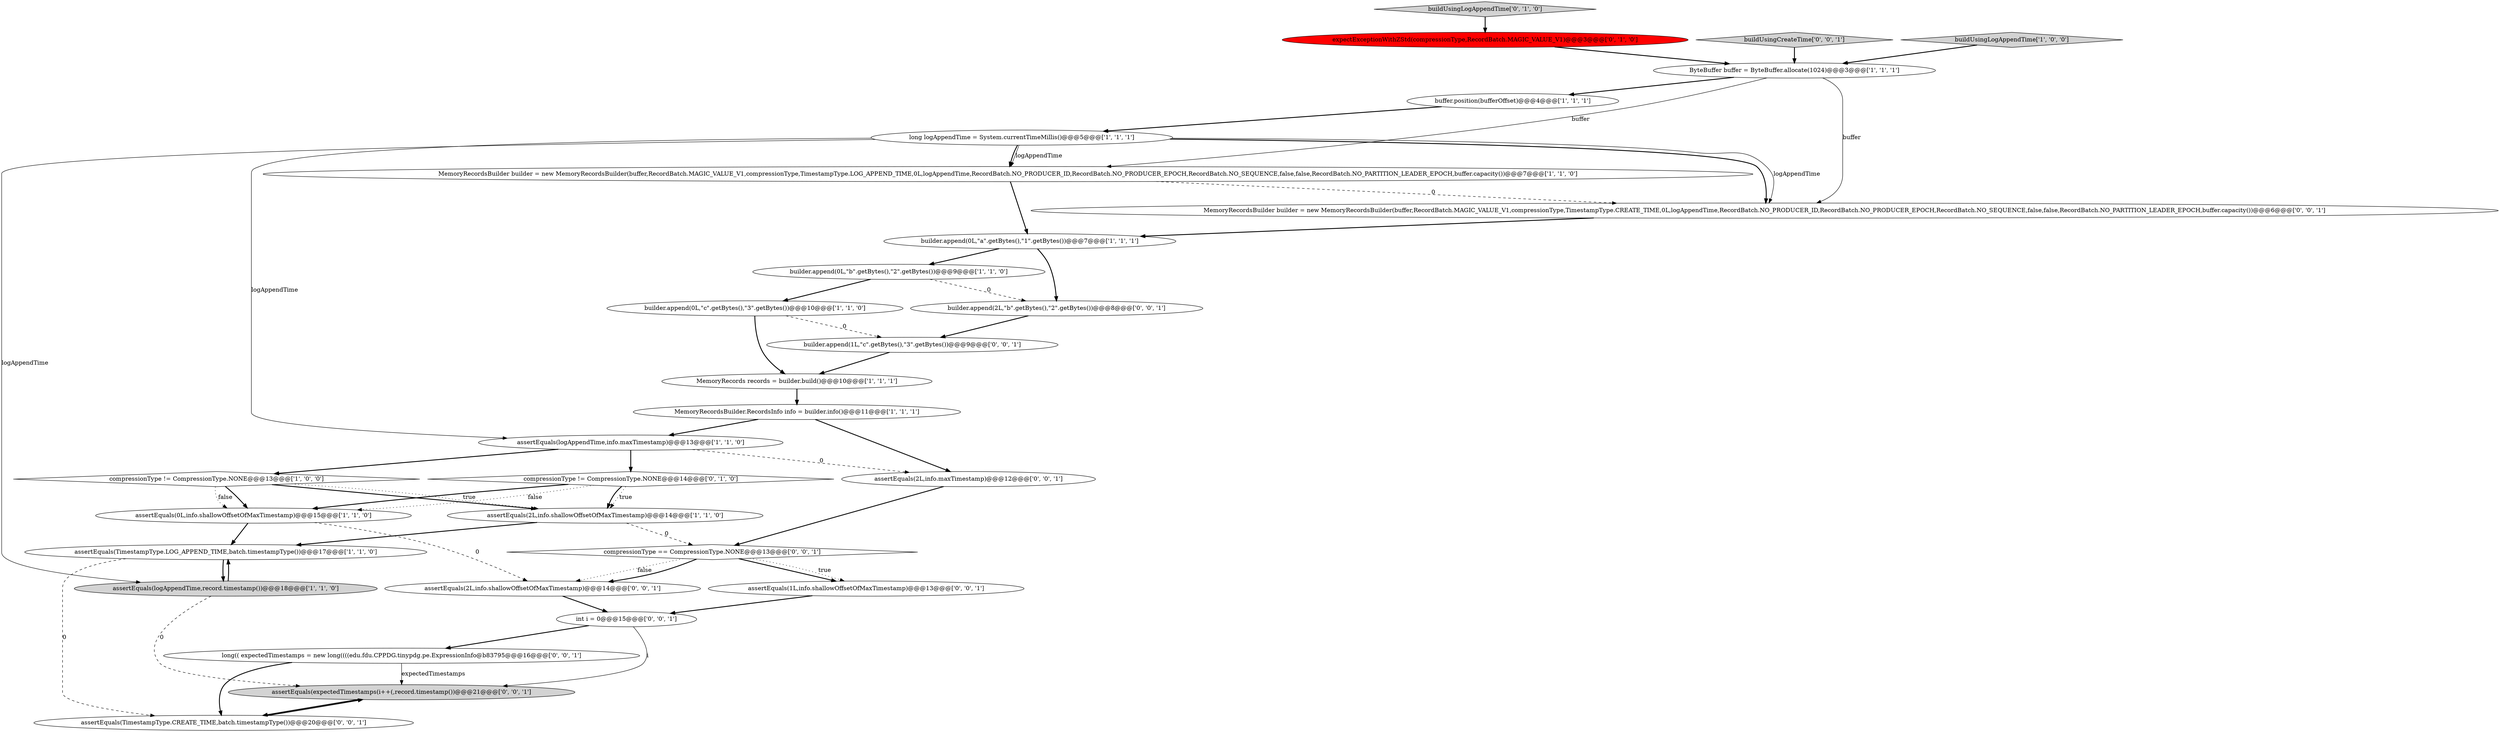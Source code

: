 digraph {
23 [style = filled, label = "assertEquals(2L,info.shallowOffsetOfMaxTimestamp)@@@14@@@['0', '0', '1']", fillcolor = white, shape = ellipse image = "AAA0AAABBB3BBB"];
11 [style = filled, label = "assertEquals(2L,info.shallowOffsetOfMaxTimestamp)@@@14@@@['1', '1', '0']", fillcolor = white, shape = ellipse image = "AAA0AAABBB1BBB"];
22 [style = filled, label = "MemoryRecordsBuilder builder = new MemoryRecordsBuilder(buffer,RecordBatch.MAGIC_VALUE_V1,compressionType,TimestampType.CREATE_TIME,0L,logAppendTime,RecordBatch.NO_PRODUCER_ID,RecordBatch.NO_PRODUCER_EPOCH,RecordBatch.NO_SEQUENCE,false,false,RecordBatch.NO_PARTITION_LEADER_EPOCH,buffer.capacity())@@@6@@@['0', '0', '1']", fillcolor = white, shape = ellipse image = "AAA0AAABBB3BBB"];
16 [style = filled, label = "compressionType != CompressionType.NONE@@@14@@@['0', '1', '0']", fillcolor = white, shape = diamond image = "AAA0AAABBB2BBB"];
19 [style = filled, label = "assertEquals(1L,info.shallowOffsetOfMaxTimestamp)@@@13@@@['0', '0', '1']", fillcolor = white, shape = ellipse image = "AAA0AAABBB3BBB"];
6 [style = filled, label = "assertEquals(logAppendTime,info.maxTimestamp)@@@13@@@['1', '1', '0']", fillcolor = white, shape = ellipse image = "AAA0AAABBB1BBB"];
2 [style = filled, label = "assertEquals(logAppendTime,record.timestamp())@@@18@@@['1', '1', '0']", fillcolor = lightgray, shape = ellipse image = "AAA0AAABBB1BBB"];
14 [style = filled, label = "MemoryRecordsBuilder builder = new MemoryRecordsBuilder(buffer,RecordBatch.MAGIC_VALUE_V1,compressionType,TimestampType.LOG_APPEND_TIME,0L,logAppendTime,RecordBatch.NO_PRODUCER_ID,RecordBatch.NO_PRODUCER_EPOCH,RecordBatch.NO_SEQUENCE,false,false,RecordBatch.NO_PARTITION_LEADER_EPOCH,buffer.capacity())@@@7@@@['1', '1', '0']", fillcolor = white, shape = ellipse image = "AAA0AAABBB1BBB"];
20 [style = filled, label = "assertEquals(expectedTimestamps(i++(,record.timestamp())@@@21@@@['0', '0', '1']", fillcolor = lightgray, shape = ellipse image = "AAA0AAABBB3BBB"];
1 [style = filled, label = "MemoryRecordsBuilder.RecordsInfo info = builder.info()@@@11@@@['1', '1', '1']", fillcolor = white, shape = ellipse image = "AAA0AAABBB1BBB"];
24 [style = filled, label = "assertEquals(2L,info.maxTimestamp)@@@12@@@['0', '0', '1']", fillcolor = white, shape = ellipse image = "AAA0AAABBB3BBB"];
17 [style = filled, label = "expectExceptionWithZStd(compressionType,RecordBatch.MAGIC_VALUE_V1)@@@3@@@['0', '1', '0']", fillcolor = red, shape = ellipse image = "AAA1AAABBB2BBB"];
30 [style = filled, label = "buildUsingCreateTime['0', '0', '1']", fillcolor = lightgray, shape = diamond image = "AAA0AAABBB3BBB"];
13 [style = filled, label = "builder.append(0L,\"b\".getBytes(),\"2\".getBytes())@@@9@@@['1', '1', '0']", fillcolor = white, shape = ellipse image = "AAA0AAABBB1BBB"];
28 [style = filled, label = "builder.append(1L,\"c\".getBytes(),\"3\".getBytes())@@@9@@@['0', '0', '1']", fillcolor = white, shape = ellipse image = "AAA0AAABBB3BBB"];
18 [style = filled, label = "buildUsingLogAppendTime['0', '1', '0']", fillcolor = lightgray, shape = diamond image = "AAA0AAABBB2BBB"];
8 [style = filled, label = "assertEquals(TimestampType.LOG_APPEND_TIME,batch.timestampType())@@@17@@@['1', '1', '0']", fillcolor = white, shape = ellipse image = "AAA0AAABBB1BBB"];
25 [style = filled, label = "assertEquals(TimestampType.CREATE_TIME,batch.timestampType())@@@20@@@['0', '0', '1']", fillcolor = white, shape = ellipse image = "AAA0AAABBB3BBB"];
7 [style = filled, label = "compressionType != CompressionType.NONE@@@13@@@['1', '0', '0']", fillcolor = white, shape = diamond image = "AAA0AAABBB1BBB"];
4 [style = filled, label = "ByteBuffer buffer = ByteBuffer.allocate(1024)@@@3@@@['1', '1', '1']", fillcolor = white, shape = ellipse image = "AAA0AAABBB1BBB"];
5 [style = filled, label = "builder.append(0L,\"c\".getBytes(),\"3\".getBytes())@@@10@@@['1', '1', '0']", fillcolor = white, shape = ellipse image = "AAA0AAABBB1BBB"];
10 [style = filled, label = "assertEquals(0L,info.shallowOffsetOfMaxTimestamp)@@@15@@@['1', '1', '0']", fillcolor = white, shape = ellipse image = "AAA0AAABBB1BBB"];
21 [style = filled, label = "long(( expectedTimestamps = new long((((edu.fdu.CPPDG.tinypdg.pe.ExpressionInfo@b83795@@@16@@@['0', '0', '1']", fillcolor = white, shape = ellipse image = "AAA0AAABBB3BBB"];
3 [style = filled, label = "MemoryRecords records = builder.build()@@@10@@@['1', '1', '1']", fillcolor = white, shape = ellipse image = "AAA0AAABBB1BBB"];
0 [style = filled, label = "buildUsingLogAppendTime['1', '0', '0']", fillcolor = lightgray, shape = diamond image = "AAA0AAABBB1BBB"];
9 [style = filled, label = "long logAppendTime = System.currentTimeMillis()@@@5@@@['1', '1', '1']", fillcolor = white, shape = ellipse image = "AAA0AAABBB1BBB"];
12 [style = filled, label = "buffer.position(bufferOffset)@@@4@@@['1', '1', '1']", fillcolor = white, shape = ellipse image = "AAA0AAABBB1BBB"];
27 [style = filled, label = "int i = 0@@@15@@@['0', '0', '1']", fillcolor = white, shape = ellipse image = "AAA0AAABBB3BBB"];
26 [style = filled, label = "builder.append(2L,\"b\".getBytes(),\"2\".getBytes())@@@8@@@['0', '0', '1']", fillcolor = white, shape = ellipse image = "AAA0AAABBB3BBB"];
29 [style = filled, label = "compressionType == CompressionType.NONE@@@13@@@['0', '0', '1']", fillcolor = white, shape = diamond image = "AAA0AAABBB3BBB"];
15 [style = filled, label = "builder.append(0L,\"a\".getBytes(),\"1\".getBytes())@@@7@@@['1', '1', '1']", fillcolor = white, shape = ellipse image = "AAA0AAABBB1BBB"];
9->22 [style = bold, label=""];
5->3 [style = bold, label=""];
16->10 [style = dotted, label="false"];
15->13 [style = bold, label=""];
7->11 [style = bold, label=""];
22->15 [style = bold, label=""];
16->11 [style = bold, label=""];
4->22 [style = solid, label="buffer"];
29->23 [style = dotted, label="false"];
2->20 [style = dashed, label="0"];
3->1 [style = bold, label=""];
23->27 [style = bold, label=""];
7->10 [style = bold, label=""];
16->10 [style = bold, label=""];
9->2 [style = solid, label="logAppendTime"];
18->17 [style = bold, label=""];
11->29 [style = dashed, label="0"];
14->22 [style = dashed, label="0"];
24->29 [style = bold, label=""];
29->23 [style = bold, label=""];
21->25 [style = bold, label=""];
4->14 [style = solid, label="buffer"];
12->9 [style = bold, label=""];
20->25 [style = bold, label=""];
13->26 [style = dashed, label="0"];
27->20 [style = solid, label="i"];
15->26 [style = bold, label=""];
9->6 [style = solid, label="logAppendTime"];
25->20 [style = bold, label=""];
1->6 [style = bold, label=""];
5->28 [style = dashed, label="0"];
29->19 [style = bold, label=""];
10->8 [style = bold, label=""];
8->2 [style = bold, label=""];
7->11 [style = dotted, label="true"];
0->4 [style = bold, label=""];
6->16 [style = bold, label=""];
1->24 [style = bold, label=""];
30->4 [style = bold, label=""];
9->22 [style = solid, label="logAppendTime"];
19->27 [style = bold, label=""];
6->24 [style = dashed, label="0"];
9->14 [style = solid, label="logAppendTime"];
9->14 [style = bold, label=""];
13->5 [style = bold, label=""];
4->12 [style = bold, label=""];
7->10 [style = dotted, label="false"];
11->8 [style = bold, label=""];
8->25 [style = dashed, label="0"];
14->15 [style = bold, label=""];
28->3 [style = bold, label=""];
26->28 [style = bold, label=""];
21->20 [style = solid, label="expectedTimestamps"];
6->7 [style = bold, label=""];
10->23 [style = dashed, label="0"];
16->11 [style = dotted, label="true"];
27->21 [style = bold, label=""];
17->4 [style = bold, label=""];
2->8 [style = bold, label=""];
29->19 [style = dotted, label="true"];
}
